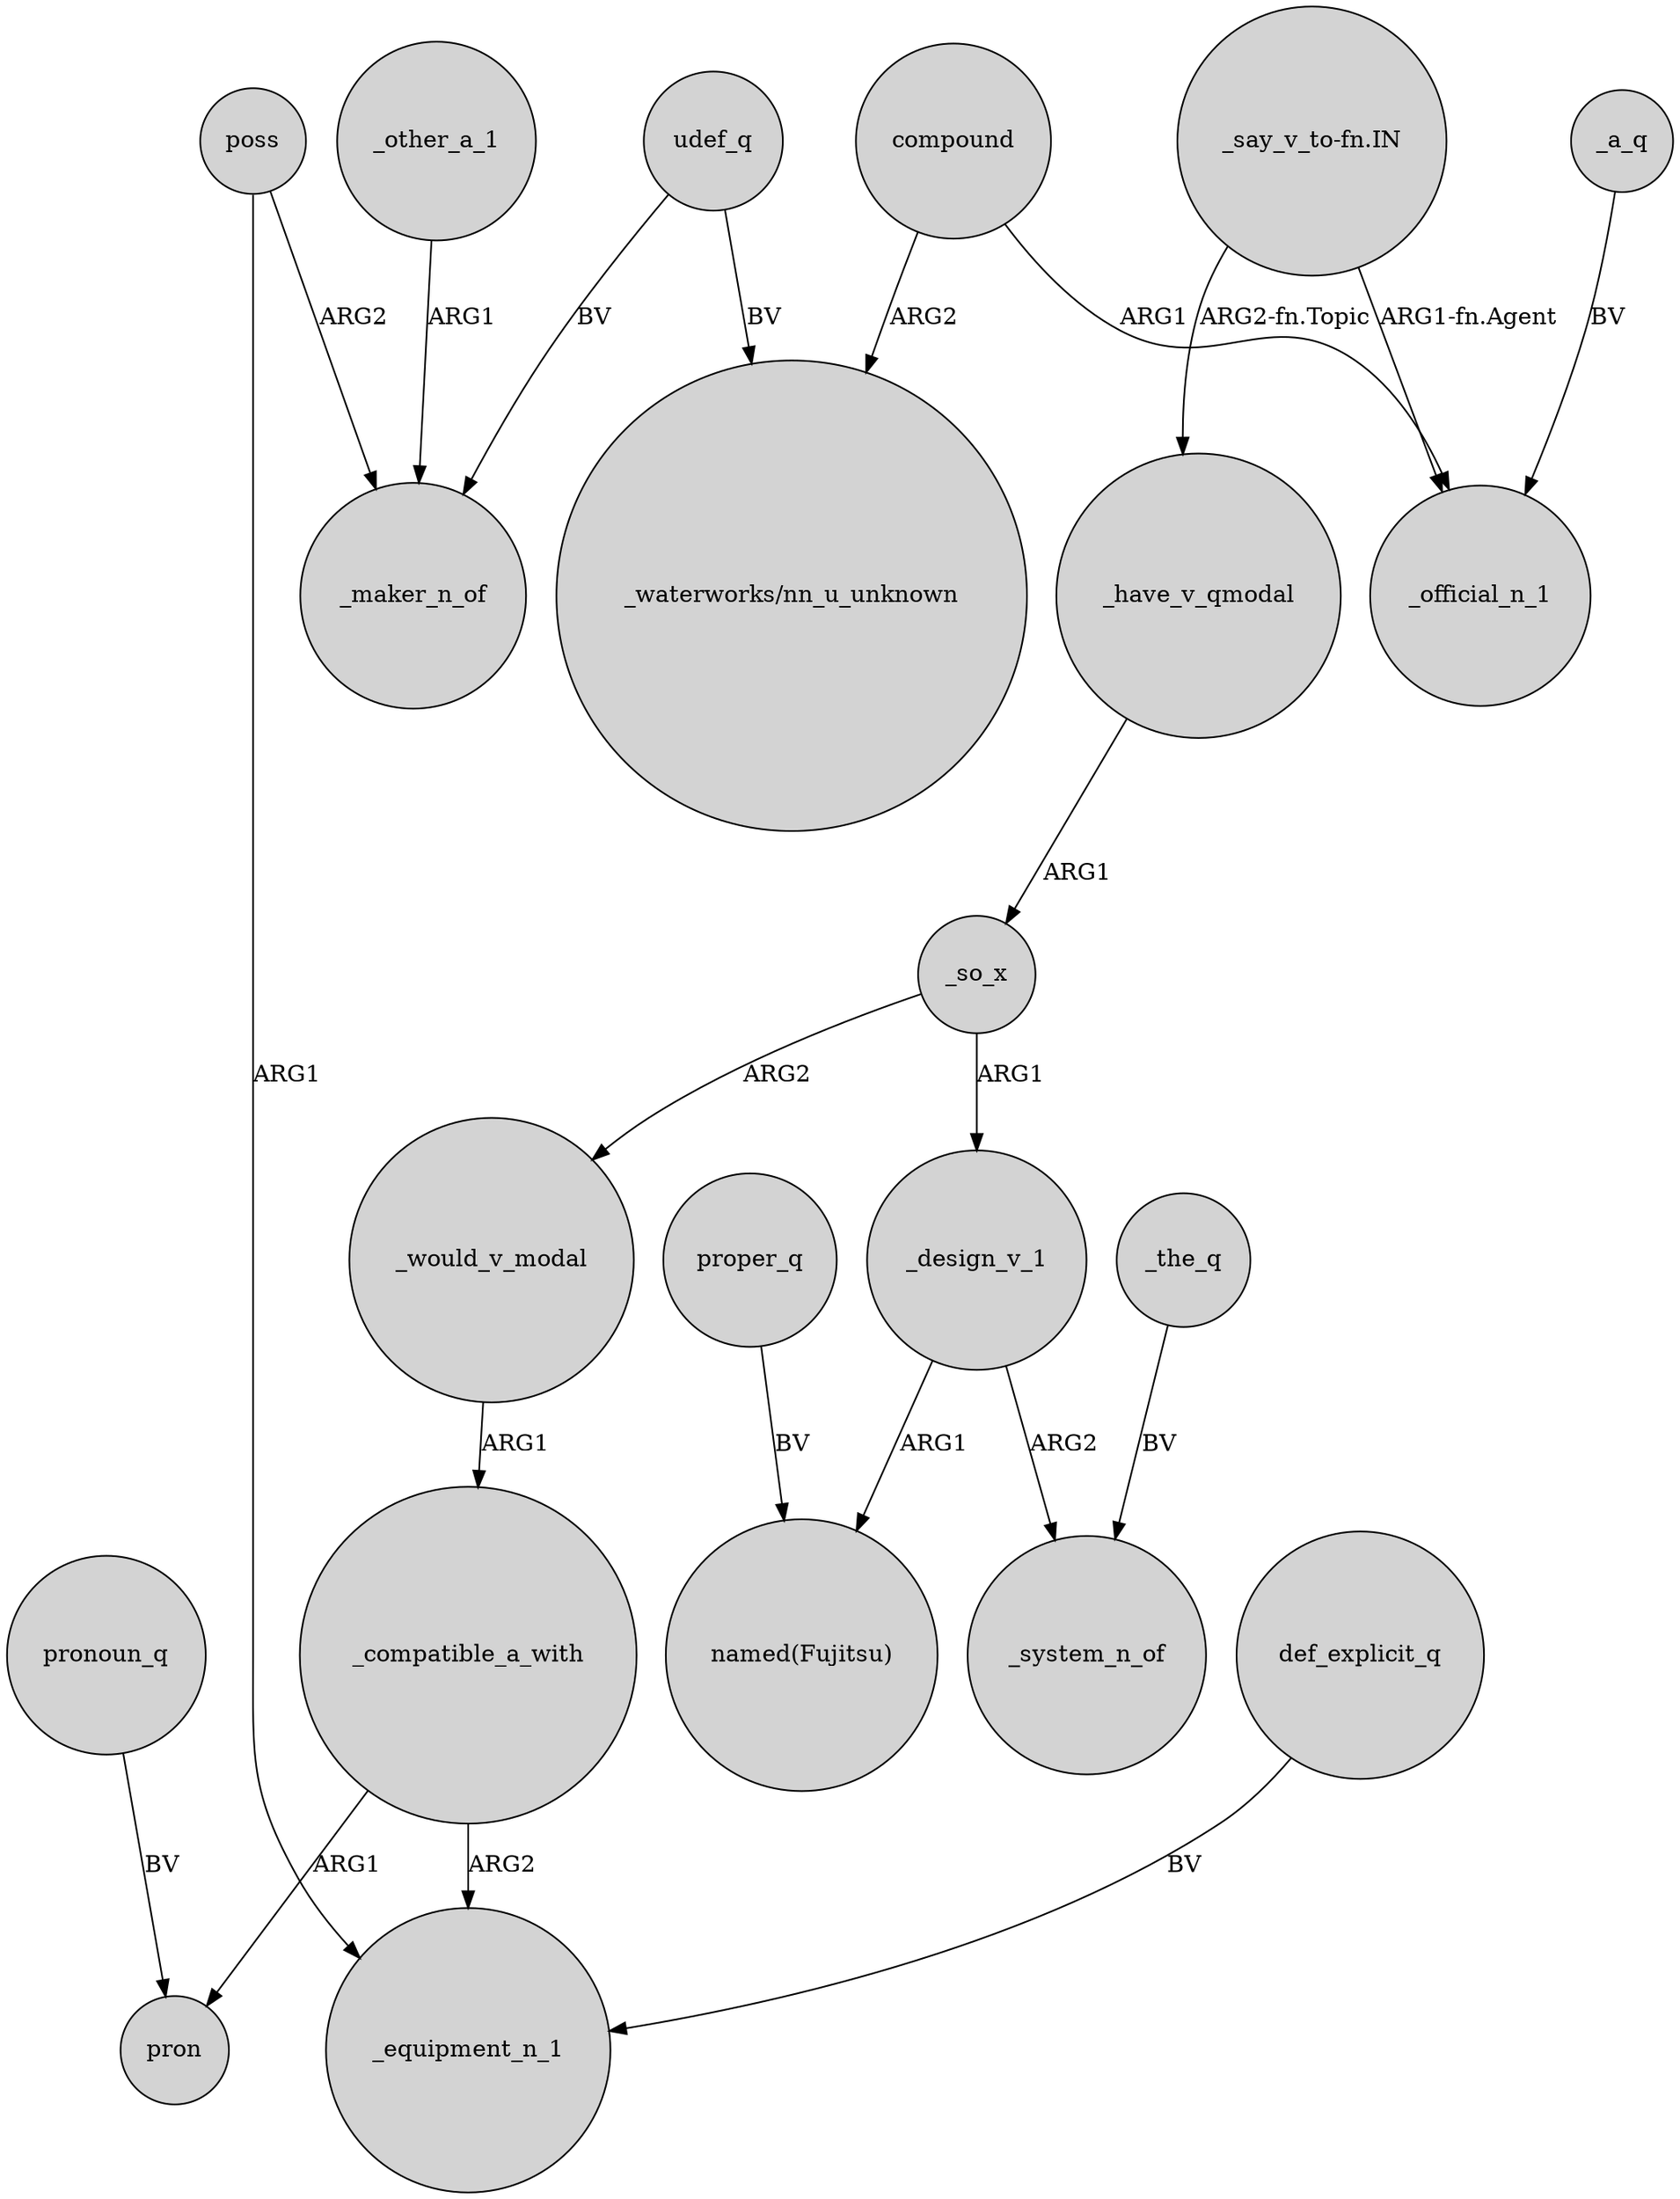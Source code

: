 digraph {
	node [shape=circle style=filled]
	_design_v_1 -> "named(Fujitsu)" [label=ARG1]
	udef_q -> "_waterworks/nn_u_unknown" [label=BV]
	"_say_v_to-fn.IN" -> _have_v_qmodal [label="ARG2-fn.Topic"]
	_so_x -> _would_v_modal [label=ARG2]
	"_say_v_to-fn.IN" -> _official_n_1 [label="ARG1-fn.Agent"]
	_compatible_a_with -> pron [label=ARG1]
	_so_x -> _design_v_1 [label=ARG1]
	poss -> _maker_n_of [label=ARG2]
	poss -> _equipment_n_1 [label=ARG1]
	proper_q -> "named(Fujitsu)" [label=BV]
	_other_a_1 -> _maker_n_of [label=ARG1]
	pronoun_q -> pron [label=BV]
	_a_q -> _official_n_1 [label=BV]
	udef_q -> _maker_n_of [label=BV]
	def_explicit_q -> _equipment_n_1 [label=BV]
	compound -> _official_n_1 [label=ARG1]
	_design_v_1 -> _system_n_of [label=ARG2]
	_would_v_modal -> _compatible_a_with [label=ARG1]
	_the_q -> _system_n_of [label=BV]
	_compatible_a_with -> _equipment_n_1 [label=ARG2]
	compound -> "_waterworks/nn_u_unknown" [label=ARG2]
	_have_v_qmodal -> _so_x [label=ARG1]
}
